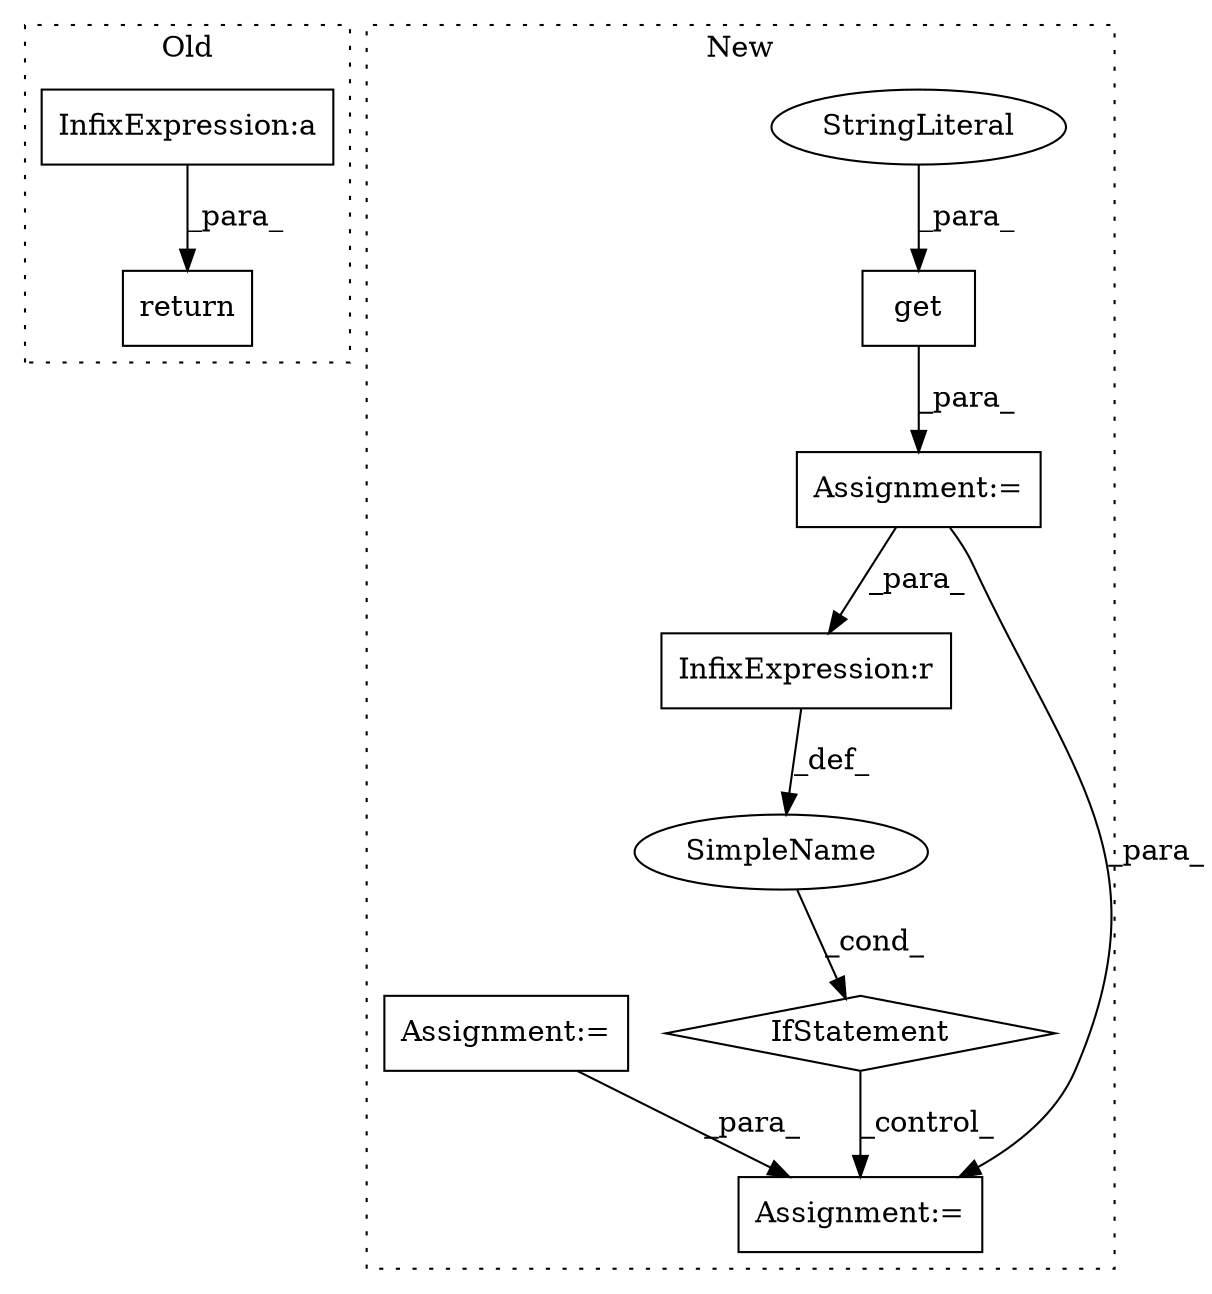 digraph G {
subgraph cluster0 {
1 [label="return" a="41" s="1200" l="7" shape="box"];
10 [label="InfixExpression:a" a="27" s="1347" l="3" shape="box"];
label = "Old";
style="dotted";
}
subgraph cluster1 {
2 [label="get" a="32" s="1306,1321" l="4,1" shape="box"];
3 [label="Assignment:=" a="7" s="1288" l="1" shape="box"];
4 [label="StringLiteral" a="45" s="1310" l="9" shape="ellipse"];
5 [label="IfStatement" a="25" s="1643,1669" l="4,2" shape="diamond"];
6 [label="InfixExpression:r" a="27" s="1658" l="4" shape="box"];
7 [label="Assignment:=" a="7" s="1701" l="1" shape="box"];
8 [label="SimpleName" a="42" s="" l="" shape="ellipse"];
9 [label="Assignment:=" a="7" s="1150" l="1" shape="box"];
label = "New";
style="dotted";
}
2 -> 3 [label="_para_"];
3 -> 6 [label="_para_"];
3 -> 7 [label="_para_"];
4 -> 2 [label="_para_"];
5 -> 7 [label="_control_"];
6 -> 8 [label="_def_"];
8 -> 5 [label="_cond_"];
9 -> 7 [label="_para_"];
10 -> 1 [label="_para_"];
}